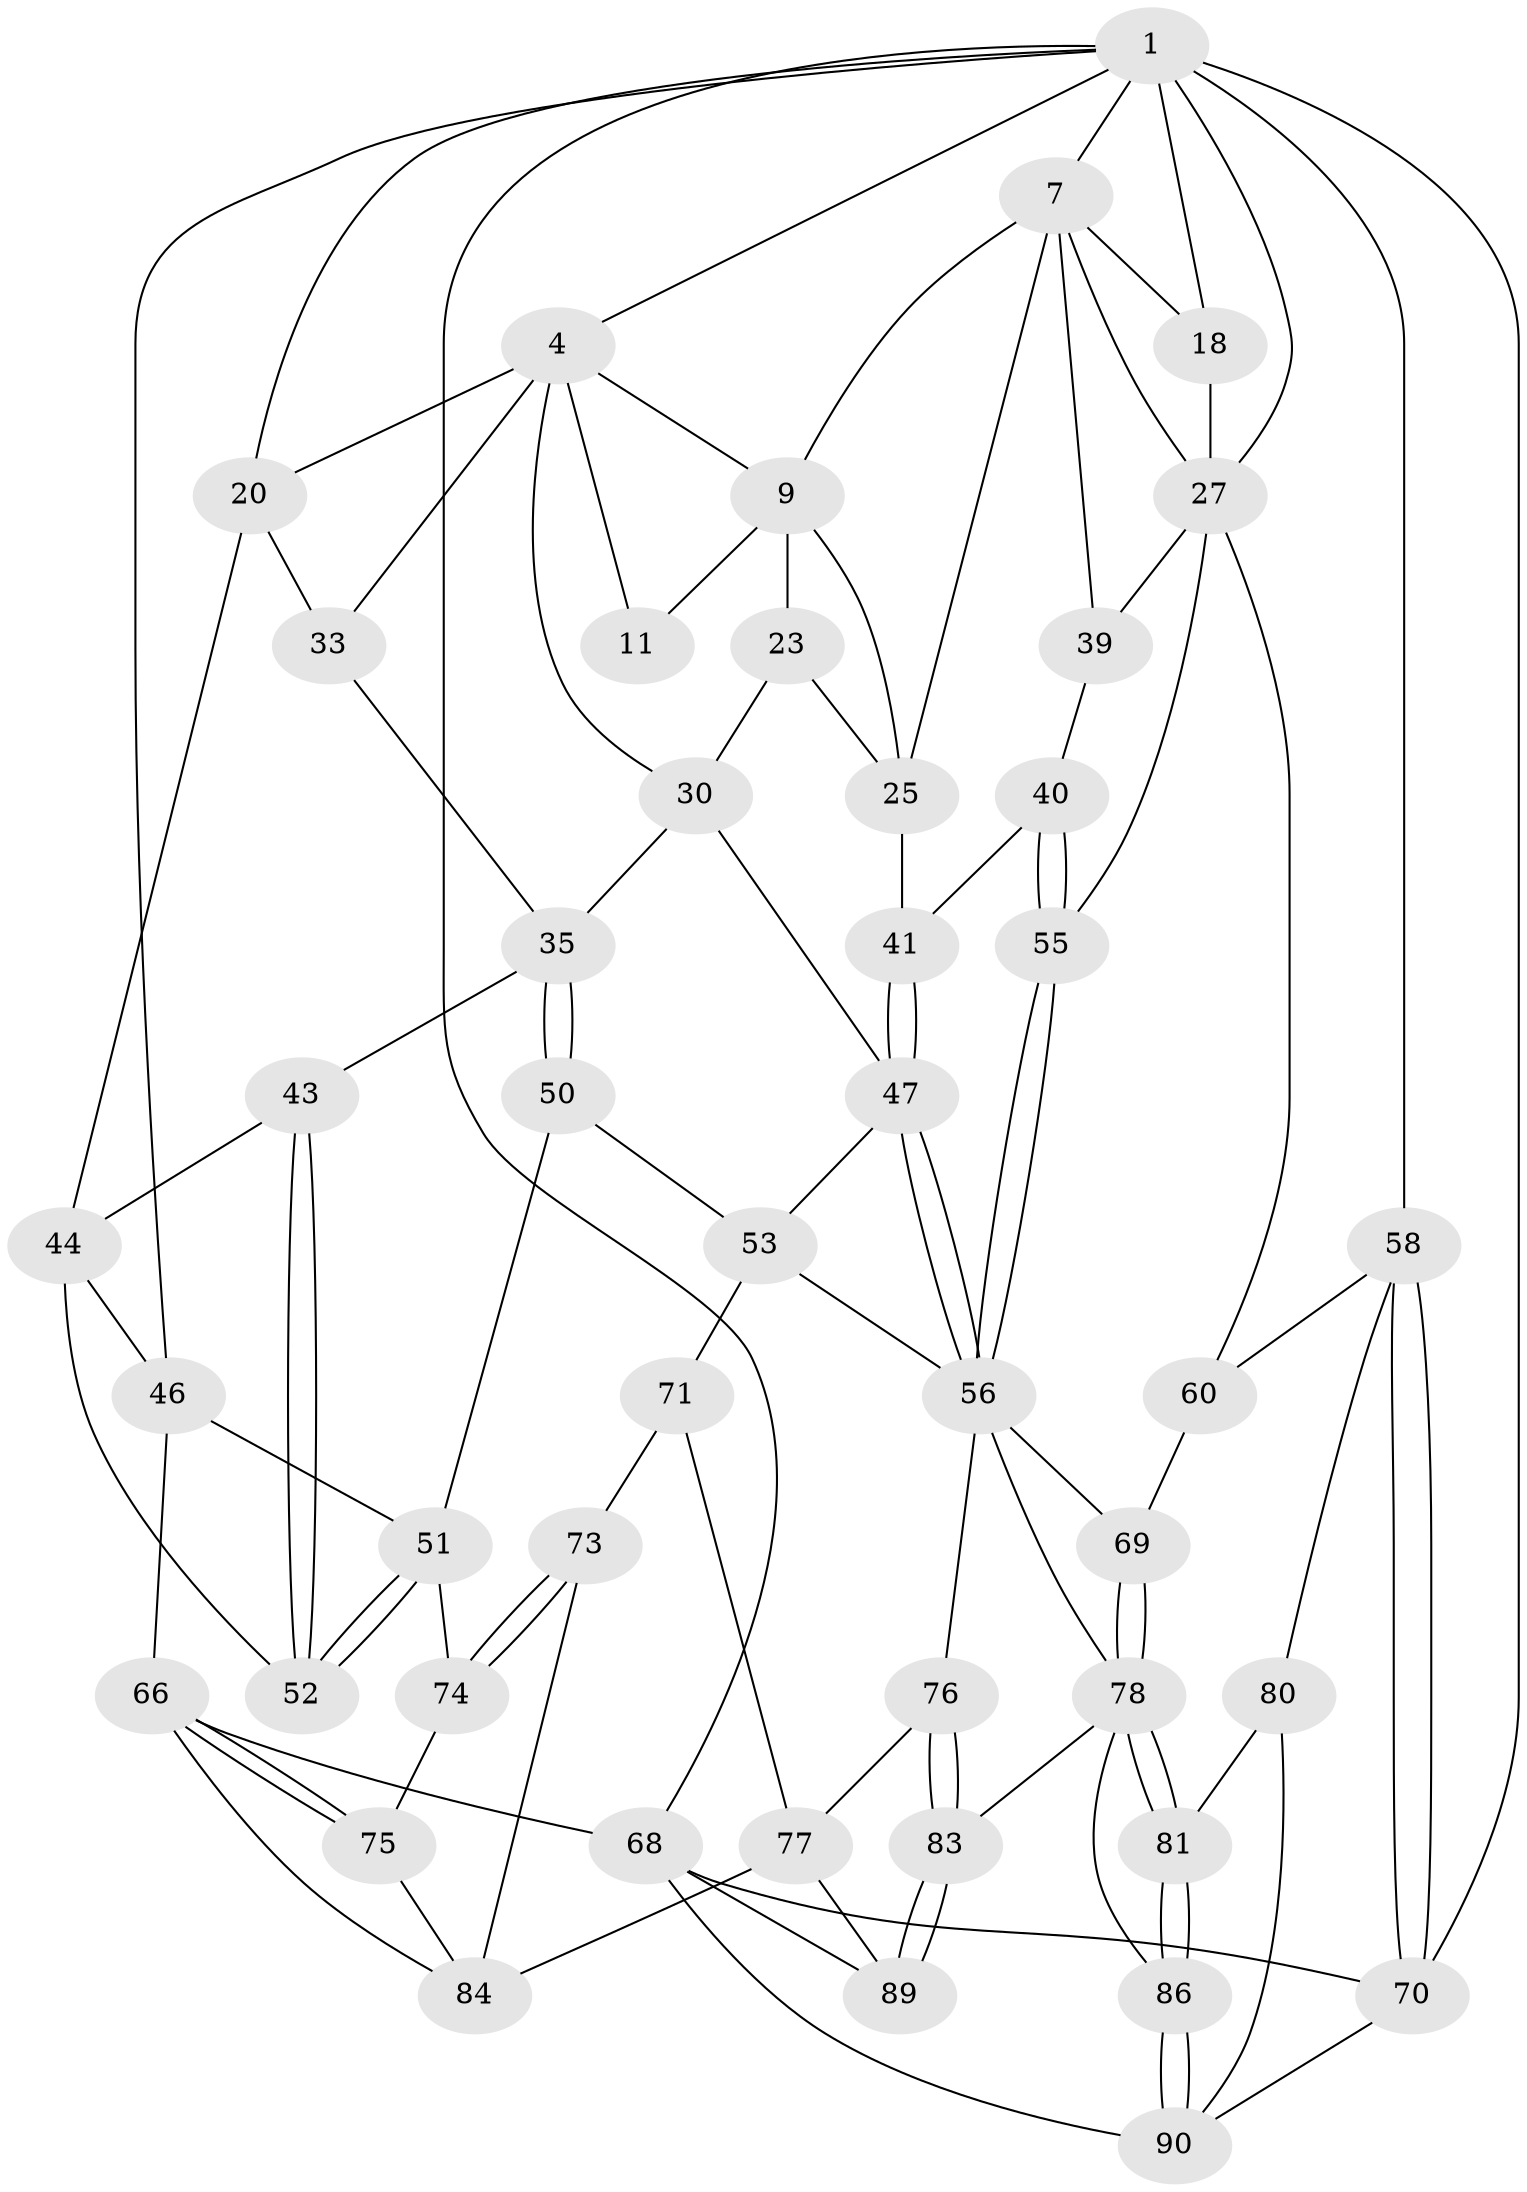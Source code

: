 // original degree distribution, {3: 0.021739130434782608, 5: 0.5869565217391305, 4: 0.20652173913043478, 6: 0.18478260869565216}
// Generated by graph-tools (version 1.1) at 2025/16/03/09/25 04:16:57]
// undirected, 46 vertices, 104 edges
graph export_dot {
graph [start="1"]
  node [color=gray90,style=filled];
  1 [pos="+0.889139328214222+0",super="+6+2"];
  4 [pos="+0+0",super="+5+12"];
  7 [pos="+0.8373092607499133+0.13613585339247727",super="+8"];
  9 [pos="+0.7089715807004583+0.15566041554011978",super="+22+10"];
  11 [pos="+0.6072193290777339+0"];
  18 [pos="+0.9668724805876289+0.20947554268873889",super="+26"];
  20 [pos="+0.003399221957731915+0.27119814330608943",super="+42"];
  23 [pos="+0.6005893711436459+0.19372943360259134",super="+29"];
  25 [pos="+0.6963944734330396+0.2790466151402824",super="+32"];
  27 [pos="+0.9124117290040664+0.31479410520119067",super="+38"];
  30 [pos="+0.4636791975760893+0.3404568664414997",super="+31"];
  33 [pos="+0.2784912419003725+0.20887753435165712",super="+34"];
  35 [pos="+0.330157987235682+0.25353790737974374",super="+36"];
  39 [pos="+0.7993936288199658+0.3988626719428907"];
  40 [pos="+0.6842112243939198+0.37023228422375076"];
  41 [pos="+0.681845672531905+0.3682328995485211"];
  43 [pos="+0.1446332086540857+0.3795082963732789"];
  44 [pos="+0.11645697501729618+0.3567026849786125",super="+45"];
  46 [pos="+0+0.4574307943552214",super="+62"];
  47 [pos="+0.5687945544664669+0.4610835514266103",super="+48"];
  50 [pos="+0.2503072876707883+0.5021735204940329"];
  51 [pos="+0.19922975002073706+0.5004336281579783",super="+61"];
  52 [pos="+0.1698536169694532+0.4535887993778975"];
  53 [pos="+0.3813035442788935+0.5578777484165465",super="+54"];
  55 [pos="+0.7037389914869422+0.51186234739756"];
  56 [pos="+0.6136784169693472+0.560389842734489",super="+63"];
  58 [pos="+1+0.6394960730342405",super="+59"];
  60 [pos="+0.8467968542837152+0.6067026290602273"];
  66 [pos="+0+0.6725483427668263",super="+67"];
  68 [pos="+0+1",super="+91"];
  69 [pos="+0.7391349112143224+0.6674126307970165"];
  70 [pos="+1+1"];
  71 [pos="+0.2896571167596348+0.7095356248968152",super="+72"];
  73 [pos="+0.20667392850911498+0.7677171372568281"];
  74 [pos="+0.12912447946123728+0.622900924752543"];
  75 [pos="+0+0.7053002658611912"];
  76 [pos="+0.4823950265884647+0.7527654286718038"];
  77 [pos="+0.4695786742802916+0.7558925277849536",super="+87"];
  78 [pos="+0.7377497475973933+0.672927367752196",super="+79"];
  80 [pos="+0.8755937910854716+0.8475901002358237"];
  81 [pos="+0.8059076249593393+0.8882235328963468"];
  83 [pos="+0.5509555329102307+0.8620740369249"];
  84 [pos="+0.09111963984660305+0.7523812357962874",super="+85"];
  86 [pos="+0.7787932211438795+0.9165270917981855"];
  89 [pos="+0.3725051243943457+1"];
  90 [pos="+0.7580904759034225+1",super="+92"];
  1 -- 18 [weight=2];
  1 -- 7;
  1 -- 4;
  1 -- 68;
  1 -- 70;
  1 -- 46;
  1 -- 20;
  1 -- 58;
  1 -- 27;
  4 -- 11;
  4 -- 33 [weight=2];
  4 -- 20;
  4 -- 9;
  4 -- 30;
  7 -- 39;
  7 -- 9;
  7 -- 27;
  7 -- 25;
  7 -- 18;
  9 -- 25;
  9 -- 23 [weight=2];
  9 -- 11;
  18 -- 27;
  20 -- 44;
  20 -- 33;
  23 -- 30;
  23 -- 25;
  25 -- 41;
  27 -- 55;
  27 -- 39;
  27 -- 60;
  30 -- 35;
  30 -- 47;
  33 -- 35;
  35 -- 50;
  35 -- 50;
  35 -- 43;
  39 -- 40;
  40 -- 41;
  40 -- 55;
  40 -- 55;
  41 -- 47;
  41 -- 47;
  43 -- 44;
  43 -- 52;
  43 -- 52;
  44 -- 46;
  44 -- 52;
  46 -- 66;
  46 -- 51;
  47 -- 56;
  47 -- 56;
  47 -- 53;
  50 -- 51;
  50 -- 53;
  51 -- 52;
  51 -- 52;
  51 -- 74;
  53 -- 71;
  53 -- 56;
  55 -- 56;
  55 -- 56;
  56 -- 69;
  56 -- 76;
  56 -- 78;
  58 -- 70;
  58 -- 70;
  58 -- 80;
  58 -- 60;
  60 -- 69;
  66 -- 75;
  66 -- 75;
  66 -- 68;
  66 -- 84;
  68 -- 70;
  68 -- 89;
  68 -- 90;
  69 -- 78;
  69 -- 78;
  70 -- 90;
  71 -- 77 [weight=2];
  71 -- 73;
  73 -- 74;
  73 -- 74;
  73 -- 84;
  74 -- 75;
  75 -- 84;
  76 -- 77;
  76 -- 83;
  76 -- 83;
  77 -- 89;
  77 -- 84;
  78 -- 81;
  78 -- 81;
  78 -- 86;
  78 -- 83;
  80 -- 81;
  80 -- 90;
  81 -- 86;
  81 -- 86;
  83 -- 89;
  83 -- 89;
  86 -- 90;
  86 -- 90;
}
